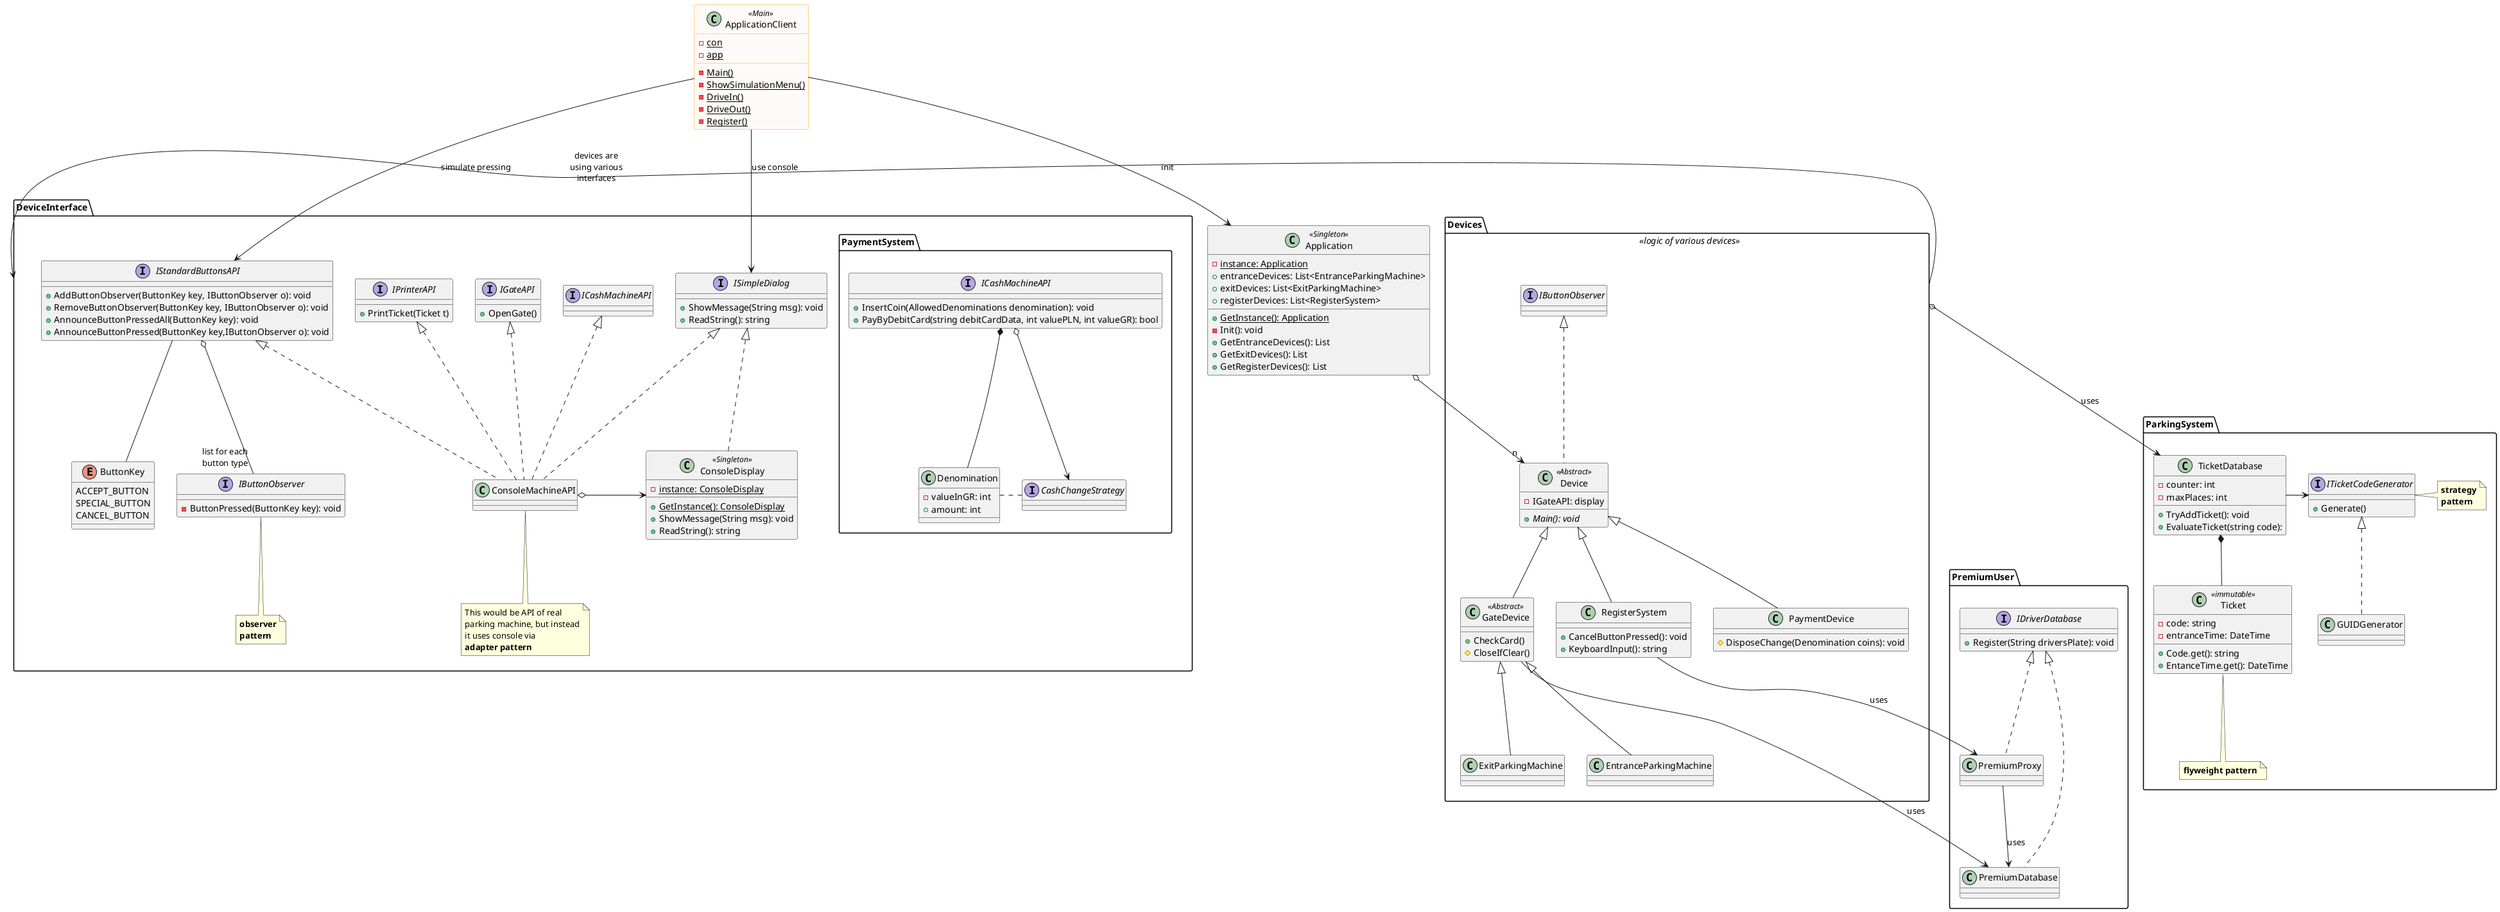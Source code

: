 @startuml

skinparam class {
BackgroundColor<<Main>> Snow
BorderColor<<Main>> Orange
}
skinparam stereotypeCBackgroundColor<< Main >> Khaki

class ApplicationClient<<Main>>
{
    -{static}con
    -{static}app
    -{static}Main()
    -{static}ShowSimulationMenu()
    -{static}DriveIn()
    -{static}DriveOut()
    -{static}Register()
    '-{static}IncorrectCommand()
}

class Application<<Singleton>>
{
    -{static}instance: Application
    +entranceDevices: List<EntranceParkingMachine>
    +exitDevices: List<ExitParkingMachine>
    +registerDevices: List<RegisterSystem>
    +{static}GetInstance(): Application
    -Init(): void
    +GetEntranceDevices(): List
    +GetExitDevices(): List
    +GetRegisterDevices(): List
}

ApplicationClient --> Application: init




package "DeviceInterface"{
    interface IGateAPI{
        +OpenGate()
    }

    interface IPrinterAPI{
        +PrintTicket(Ticket t)
    }

    interface ISimpleDialog{
        +ShowMessage(String msg): void
        +ReadString(): string
    }

    class ConsoleDisplay<<Singleton>> implements ISimpleDialog{
        -{static}instance: ConsoleDisplay
        +{static}GetInstance(): ConsoleDisplay
        +ShowMessage(String msg): void
        +ReadString(): string
    }

    class ConsoleMachineAPI implements  ISimpleDialog, IGateAPI, IStandardButtonsAPI, ICashMachineAPI, IPrinterAPI{

    }

    Note bottom of ConsoleMachineAPI: This would be API of real\nparking machine, but instead\nit uses console via\n<b>adapter pattern

    interface IStandardButtonsAPI {
        +AddButtonObserver(ButtonKey key, IButtonObserver o): void
        +RemoveButtonObserver(ButtonKey key, IButtonObserver o): void
        +AnnounceButtonPressedAll(ButtonKey key): void
        +AnnounceButtonPressed(ButtonKey key,IButtonObserver o): void
    }
    IStandardButtonsAPI -d- ButtonKey
    IStandardButtonsAPI o--"list for each\nbutton type" IButtonObserver

    enum ButtonKey{
        ACCEPT_BUTTON
        SPECIAL_BUTTON
        CANCEL_BUTTON
    }


    interface IButtonObserver
    {
        -ButtonPressed(ButtonKey key): void
    }
    note bottom: <b>observer\n<b>pattern


    ConsoleMachineAPI o-> ConsoleDisplay
    ApplicationClient --> ISimpleDialog: use console
    ApplicationClient --> IStandardButtonsAPI:simulate pressing

    package "PaymentSystem"{
       interface ICashMachineAPI
       {
           +InsertCoin(AllowedDenominations denomination): void
           +PayByDebitCard(string debitCardData, int valuePLN, int valueGR): bool
       }

       class Denomination
       {
           -valueInGR: int
           +amount: int
       }

       interface CashChangeStrategy
       {

       }

       ICashMachineAPI o--> CashChangeStrategy
       ICashMachineAPI *-- Denomination
       Denomination . CashChangeStrategy
    }
}


package "Devices"<<logic of various devices>>{

    class Device <<Abstract>> implements IButtonObserver{
        -IGateAPI: display
        '+{abstract}AcceptButtonPressed(): void
        +{abstract}Main(): void
    }

    class RegisterSystem extends Device
    {
        +CancelButtonPressed(): void
        +KeyboardInput(): string
    }

    class GateDevice<<Abstract>> extends Device{
        +CheckCard()
        #CloseIfClear()
    }

    class PaymentDevice extends Device{
        #DisposeChange(Denomination coins): void
    }

    class ExitParkingMachine extends GateDevice
    {

    }

    class EntranceParkingMachine extends GateDevice
    {

    }
}
"Devices"->"DeviceInterface": devices are\nusing various\ninterfaces


package ParkingSystem{

    class TicketDatabase{
        -counter: int
        -maxPlaces: int
        +TryAddTicket(): void
        +EvaluateTicket(string code):
    }

    class Ticket<<immutable>>{
        -code: string
        -entranceTime: DateTime
        +Code.get(): string
        +EntanceTime.get(): DateTime
    }
    note bottom: <b>flyweight pattern

    interface ITicketCodeGenerator
    {
        +Generate()
    }
    note right: <b>strategy\n<b>pattern

    class GUIDGenerator implements ITicketCodeGenerator

    TicketDatabase *-- Ticket
    TicketDatabase -> ITicketCodeGenerator

    ' ? class PremiumPlaces implements IPlaceCounter
}

package PremiumUser{

    interface IDriverDatabase
    {
        +Register(String driversPlate): void
    }
    class PremiumProxy implements IDriverDatabase{

    }
    class PremiumDatabase implements IDriverDatabase{
    }


    PremiumProxy --> PremiumDatabase :uses
}







Devices o--> TicketDatabase: uses
RegisterSystem --> PremiumProxy: uses
GateDevice --> PremiumDatabase: \n\n\n\n\n\n\nuses
'some smelly tricks right here

Application o-->"n" Device

@enduml